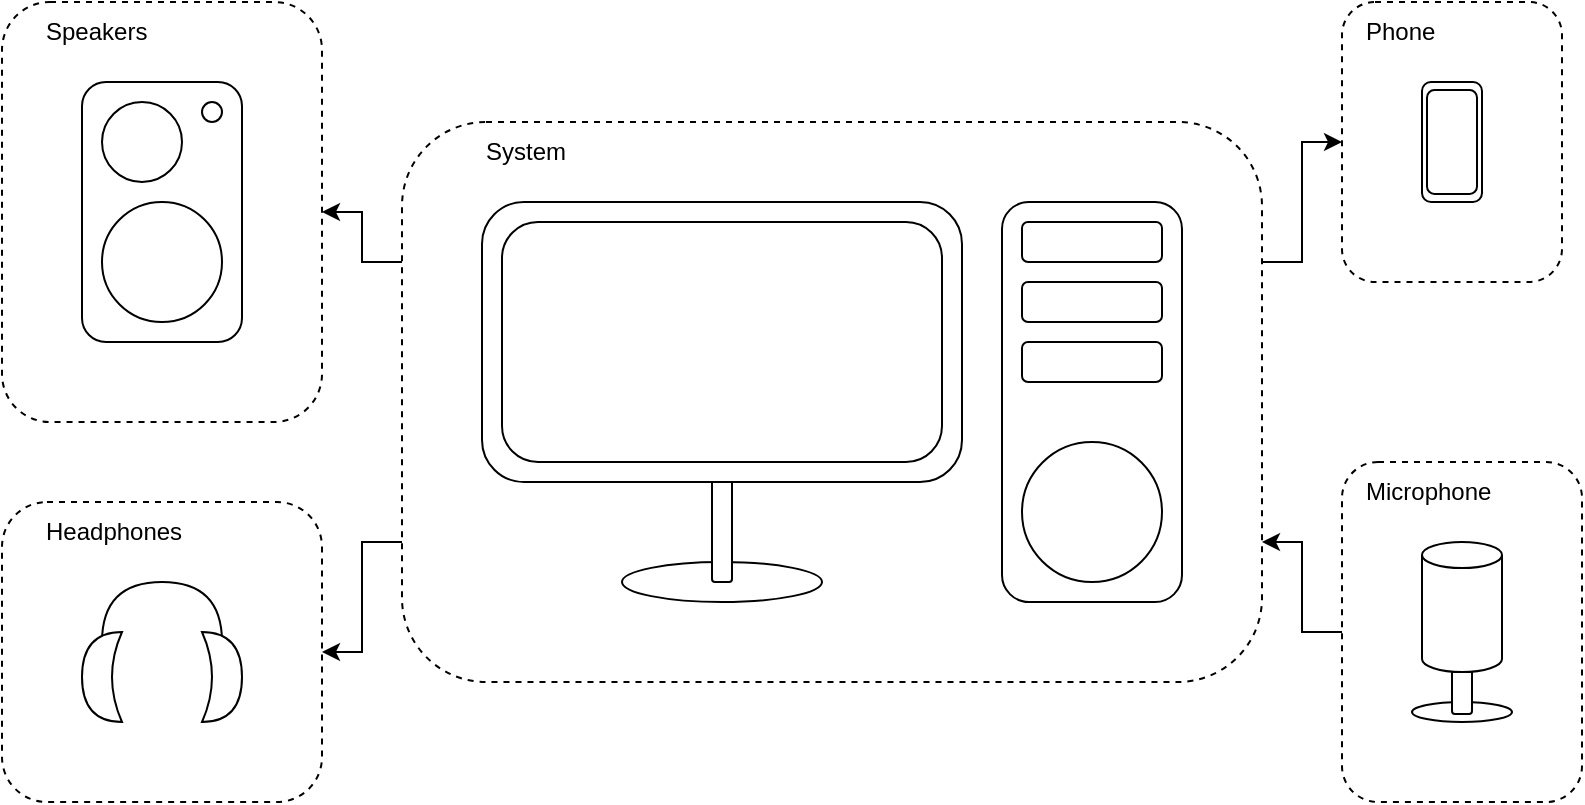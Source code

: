 <mxfile version="24.7.16">
  <diagram name="Page-1" id="P2bzlpWV9BQvfWMMdXGA">
    <mxGraphModel dx="2572" dy="968" grid="1" gridSize="10" guides="1" tooltips="1" connect="1" arrows="1" fold="1" page="1" pageScale="1" pageWidth="850" pageHeight="1100" math="0" shadow="0">
      <root>
        <mxCell id="0" />
        <mxCell id="1" parent="0" />
        <mxCell id="ZbY5U2wuNLYE3oSprNOO-47" style="edgeStyle=orthogonalEdgeStyle;rounded=0;orthogonalLoop=1;jettySize=auto;html=1;exitX=0;exitY=0.25;exitDx=0;exitDy=0;entryX=1;entryY=0.5;entryDx=0;entryDy=0;" edge="1" parent="1" source="ZbY5U2wuNLYE3oSprNOO-29" target="ZbY5U2wuNLYE3oSprNOO-45">
          <mxGeometry relative="1" as="geometry" />
        </mxCell>
        <mxCell id="ZbY5U2wuNLYE3oSprNOO-48" style="edgeStyle=orthogonalEdgeStyle;rounded=0;orthogonalLoop=1;jettySize=auto;html=1;exitX=0;exitY=0.75;exitDx=0;exitDy=0;entryX=1;entryY=0.5;entryDx=0;entryDy=0;" edge="1" parent="1" source="ZbY5U2wuNLYE3oSprNOO-29" target="ZbY5U2wuNLYE3oSprNOO-40">
          <mxGeometry relative="1" as="geometry" />
        </mxCell>
        <mxCell id="ZbY5U2wuNLYE3oSprNOO-53" style="edgeStyle=orthogonalEdgeStyle;rounded=0;orthogonalLoop=1;jettySize=auto;html=1;exitX=1;exitY=0.25;exitDx=0;exitDy=0;entryX=0;entryY=0.5;entryDx=0;entryDy=0;" edge="1" parent="1" source="ZbY5U2wuNLYE3oSprNOO-29" target="ZbY5U2wuNLYE3oSprNOO-49">
          <mxGeometry relative="1" as="geometry" />
        </mxCell>
        <mxCell id="ZbY5U2wuNLYE3oSprNOO-29" value="" style="rounded=1;whiteSpace=wrap;html=1;fillColor=none;dashed=1;" vertex="1" parent="1">
          <mxGeometry x="30" y="520" width="430" height="280" as="geometry" />
        </mxCell>
        <mxCell id="ZbY5U2wuNLYE3oSprNOO-52" style="edgeStyle=orthogonalEdgeStyle;rounded=0;orthogonalLoop=1;jettySize=auto;html=1;exitX=0;exitY=0.5;exitDx=0;exitDy=0;entryX=1;entryY=0.75;entryDx=0;entryDy=0;" edge="1" parent="1" source="ZbY5U2wuNLYE3oSprNOO-31" target="ZbY5U2wuNLYE3oSprNOO-29">
          <mxGeometry relative="1" as="geometry" />
        </mxCell>
        <mxCell id="ZbY5U2wuNLYE3oSprNOO-31" value="" style="rounded=1;whiteSpace=wrap;html=1;fillColor=none;dashed=1;" vertex="1" parent="1">
          <mxGeometry x="500" y="690" width="120" height="170" as="geometry" />
        </mxCell>
        <mxCell id="ZbY5U2wuNLYE3oSprNOO-23" value="" style="ellipse;whiteSpace=wrap;html=1;" vertex="1" parent="1">
          <mxGeometry x="535" y="810" width="50" height="10" as="geometry" />
        </mxCell>
        <mxCell id="ZbY5U2wuNLYE3oSprNOO-4" value="" style="rounded=1;whiteSpace=wrap;html=1;" vertex="1" parent="1">
          <mxGeometry x="330" y="560" width="90" height="200" as="geometry" />
        </mxCell>
        <mxCell id="ZbY5U2wuNLYE3oSprNOO-7" value="" style="rounded=1;whiteSpace=wrap;html=1;" vertex="1" parent="1">
          <mxGeometry x="340" y="570" width="70" height="20" as="geometry" />
        </mxCell>
        <mxCell id="ZbY5U2wuNLYE3oSprNOO-8" value="" style="ellipse;whiteSpace=wrap;html=1;aspect=fixed;" vertex="1" parent="1">
          <mxGeometry x="340" y="680" width="70" height="70" as="geometry" />
        </mxCell>
        <mxCell id="ZbY5U2wuNLYE3oSprNOO-9" value="" style="rounded=1;whiteSpace=wrap;html=1;" vertex="1" parent="1">
          <mxGeometry x="540" y="500" width="30" height="60" as="geometry" />
        </mxCell>
        <mxCell id="ZbY5U2wuNLYE3oSprNOO-10" value="" style="rounded=1;whiteSpace=wrap;html=1;" vertex="1" parent="1">
          <mxGeometry x="542.5" y="504" width="25" height="52" as="geometry" />
        </mxCell>
        <mxCell id="ZbY5U2wuNLYE3oSprNOO-15" value="" style="rounded=1;whiteSpace=wrap;html=1;" vertex="1" parent="1">
          <mxGeometry x="-130" y="500" width="80" height="130" as="geometry" />
        </mxCell>
        <mxCell id="ZbY5U2wuNLYE3oSprNOO-17" value="" style="ellipse;whiteSpace=wrap;html=1;aspect=fixed;" vertex="1" parent="1">
          <mxGeometry x="-120" y="510" width="40" height="40" as="geometry" />
        </mxCell>
        <mxCell id="ZbY5U2wuNLYE3oSprNOO-18" value="" style="ellipse;whiteSpace=wrap;html=1;aspect=fixed;" vertex="1" parent="1">
          <mxGeometry x="-120" y="560" width="60" height="60" as="geometry" />
        </mxCell>
        <mxCell id="ZbY5U2wuNLYE3oSprNOO-24" value="" style="ellipse;whiteSpace=wrap;html=1;" vertex="1" parent="1">
          <mxGeometry x="140" y="740" width="100" height="20" as="geometry" />
        </mxCell>
        <mxCell id="ZbY5U2wuNLYE3oSprNOO-25" value="" style="rounded=1;whiteSpace=wrap;html=1;" vertex="1" parent="1">
          <mxGeometry x="340" y="600" width="70" height="20" as="geometry" />
        </mxCell>
        <mxCell id="ZbY5U2wuNLYE3oSprNOO-26" value="" style="rounded=1;whiteSpace=wrap;html=1;" vertex="1" parent="1">
          <mxGeometry x="340" y="630" width="70" height="20" as="geometry" />
        </mxCell>
        <mxCell id="ZbY5U2wuNLYE3oSprNOO-30" value="System" style="text;html=1;align=left;verticalAlign=middle;whiteSpace=wrap;rounded=0;" vertex="1" parent="1">
          <mxGeometry x="70" y="520" width="350" height="30" as="geometry" />
        </mxCell>
        <mxCell id="ZbY5U2wuNLYE3oSprNOO-32" value="Microphone" style="text;html=1;align=left;verticalAlign=middle;whiteSpace=wrap;rounded=0;" vertex="1" parent="1">
          <mxGeometry x="510" y="690" width="100" height="30" as="geometry" />
        </mxCell>
        <mxCell id="ZbY5U2wuNLYE3oSprNOO-36" value="" style="shape=requiredInterface;html=1;verticalLabelPosition=bottom;sketch=0;direction=north;" vertex="1" parent="1">
          <mxGeometry x="-120" y="750" width="60" height="30" as="geometry" />
        </mxCell>
        <mxCell id="ZbY5U2wuNLYE3oSprNOO-37" value="" style="rounded=1;whiteSpace=wrap;html=1;" vertex="1" parent="1">
          <mxGeometry x="555" y="790" width="10" height="26" as="geometry" />
        </mxCell>
        <mxCell id="ZbY5U2wuNLYE3oSprNOO-19" value="" style="shape=cylinder3;whiteSpace=wrap;html=1;boundedLbl=1;backgroundOutline=1;size=6.524;" vertex="1" parent="1">
          <mxGeometry x="540" y="730" width="40" height="65" as="geometry" />
        </mxCell>
        <mxCell id="ZbY5U2wuNLYE3oSprNOO-38" value="" style="rounded=1;whiteSpace=wrap;html=1;" vertex="1" parent="1">
          <mxGeometry x="185" y="690" width="10" height="60" as="geometry" />
        </mxCell>
        <mxCell id="ZbY5U2wuNLYE3oSprNOO-1" value="" style="rounded=1;whiteSpace=wrap;html=1;" vertex="1" parent="1">
          <mxGeometry x="70" y="560" width="240" height="140" as="geometry" />
        </mxCell>
        <mxCell id="ZbY5U2wuNLYE3oSprNOO-6" value="" style="rounded=1;whiteSpace=wrap;html=1;" vertex="1" parent="1">
          <mxGeometry x="80" y="570" width="220" height="120" as="geometry" />
        </mxCell>
        <mxCell id="ZbY5U2wuNLYE3oSprNOO-39" value="" style="shape=xor;whiteSpace=wrap;html=1;flipH=1;" vertex="1" parent="1">
          <mxGeometry x="-130" y="775" width="20" height="45" as="geometry" />
        </mxCell>
        <mxCell id="ZbY5U2wuNLYE3oSprNOO-34" value="" style="shape=xor;whiteSpace=wrap;html=1;" vertex="1" parent="1">
          <mxGeometry x="-70" y="775" width="20" height="45" as="geometry" />
        </mxCell>
        <mxCell id="ZbY5U2wuNLYE3oSprNOO-40" value="" style="rounded=1;whiteSpace=wrap;html=1;fillColor=none;dashed=1;" vertex="1" parent="1">
          <mxGeometry x="-170" y="710" width="160" height="150" as="geometry" />
        </mxCell>
        <mxCell id="ZbY5U2wuNLYE3oSprNOO-41" value="Headphones" style="text;html=1;align=left;verticalAlign=middle;whiteSpace=wrap;rounded=0;" vertex="1" parent="1">
          <mxGeometry x="-150" y="710" width="120" height="30" as="geometry" />
        </mxCell>
        <mxCell id="ZbY5U2wuNLYE3oSprNOO-44" value="" style="ellipse;whiteSpace=wrap;html=1;aspect=fixed;" vertex="1" parent="1">
          <mxGeometry x="-70" y="510" width="10" height="10" as="geometry" />
        </mxCell>
        <mxCell id="ZbY5U2wuNLYE3oSprNOO-45" value="" style="rounded=1;whiteSpace=wrap;html=1;fillColor=none;dashed=1;" vertex="1" parent="1">
          <mxGeometry x="-170" y="460" width="160" height="210" as="geometry" />
        </mxCell>
        <mxCell id="ZbY5U2wuNLYE3oSprNOO-46" value="Speakers" style="text;html=1;align=left;verticalAlign=middle;whiteSpace=wrap;rounded=0;" vertex="1" parent="1">
          <mxGeometry x="-150" y="460" width="120" height="30" as="geometry" />
        </mxCell>
        <mxCell id="ZbY5U2wuNLYE3oSprNOO-49" value="" style="rounded=1;whiteSpace=wrap;html=1;fillColor=none;dashed=1;" vertex="1" parent="1">
          <mxGeometry x="500" y="460" width="110" height="140" as="geometry" />
        </mxCell>
        <mxCell id="ZbY5U2wuNLYE3oSprNOO-51" value="Phone" style="text;html=1;align=left;verticalAlign=middle;whiteSpace=wrap;rounded=0;" vertex="1" parent="1">
          <mxGeometry x="510" y="460" width="90" height="30" as="geometry" />
        </mxCell>
      </root>
    </mxGraphModel>
  </diagram>
</mxfile>
